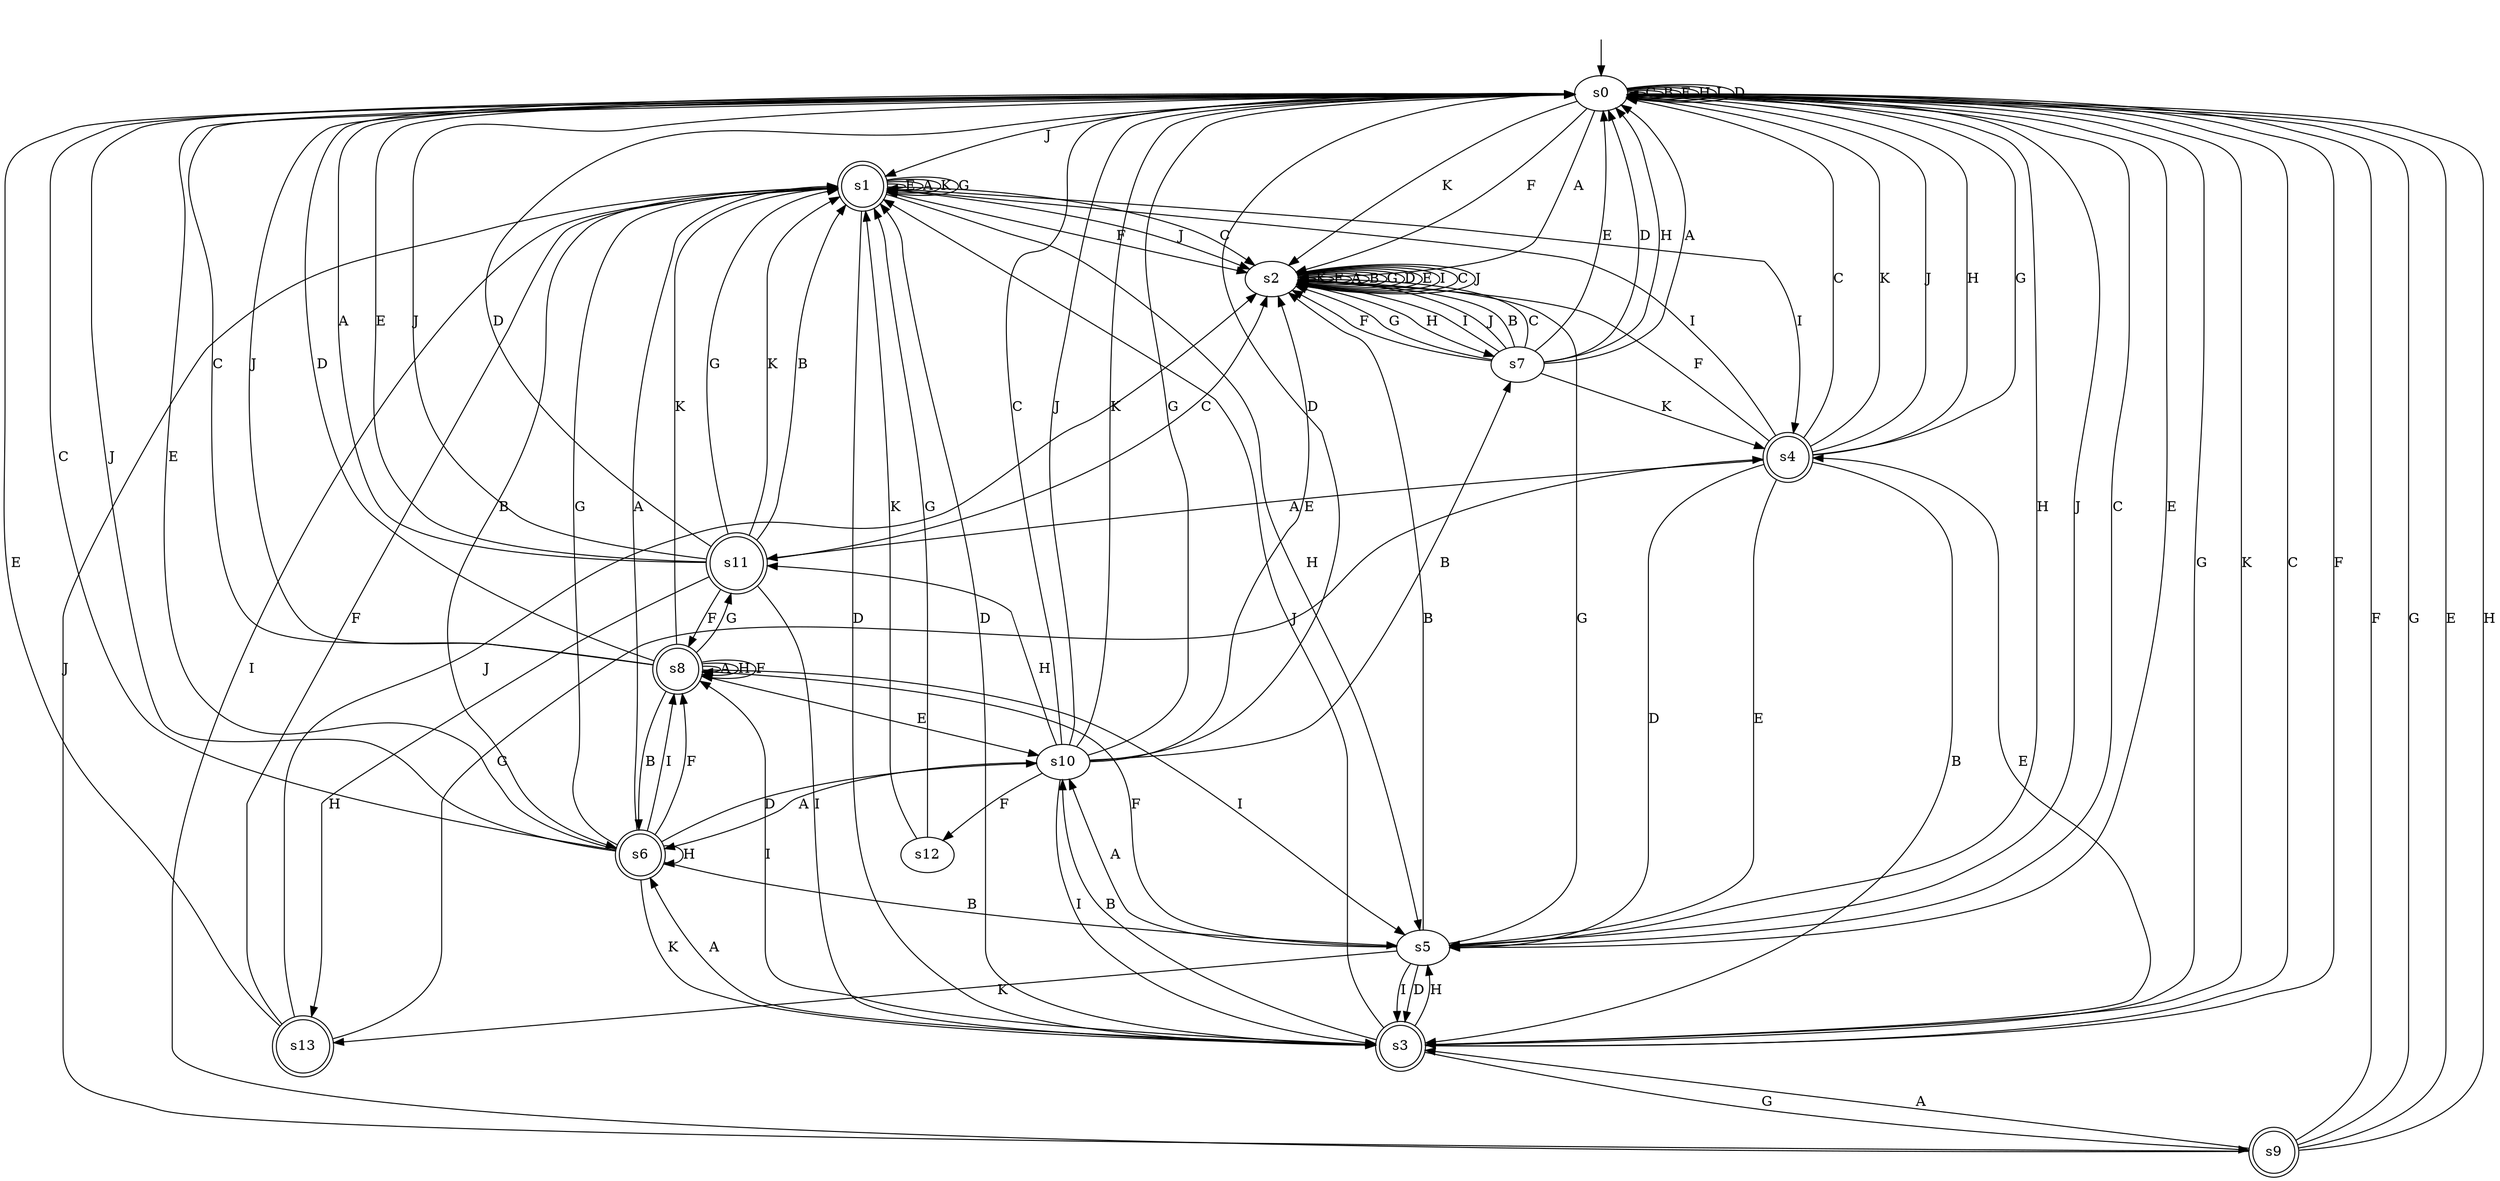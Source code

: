 digraph "output/model" {
s0 [label=s0];
s1 [label=s1, shape=doublecircle];
s2 [label=s2];
s3 [label=s3, shape=doublecircle];
s4 [label=s4, shape=doublecircle];
s5 [label=s5];
s6 [label=s6, shape=doublecircle];
s7 [label=s7];
s8 [label=s8, shape=doublecircle];
s9 [label=s9, shape=doublecircle];
s10 [label=s10];
s11 [label=s11, shape=doublecircle];
s12 [label=s12];
s13 [label=s13, shape=doublecircle];
s0 -> s0  [label=C];
s0 -> s0  [label=B];
s0 -> s0  [label=E];
s0 -> s0  [label=H];
s0 -> s0  [label=I];
s0 -> s1  [label=J];
s0 -> s2  [label=A];
s0 -> s2  [label=K];
s0 -> s3  [label=G];
s0 -> s0  [label=D];
s0 -> s2  [label=F];
s1 -> s1  [label=E];
s1 -> s4  [label=I];
s1 -> s1  [label=A];
s1 -> s2  [label=F];
s1 -> s1  [label=K];
s1 -> s3  [label=D];
s1 -> s5  [label=H];
s1 -> s1  [label=G];
s1 -> s2  [label=J];
s1 -> s6  [label=B];
s1 -> s2  [label=C];
s2 -> s2  [label=K];
s2 -> s2  [label=F];
s2 -> s2  [label=A];
s2 -> s2  [label=B];
s2 -> s2  [label=G];
s2 -> s2  [label=D];
s2 -> s2  [label=E];
s2 -> s2  [label=I];
s2 -> s2  [label=C];
s2 -> s2  [label=J];
s2 -> s7  [label=H];
s3 -> s8  [label=I];
s3 -> s4  [label=E];
s3 -> s0  [label=K];
s3 -> s0  [label=C];
s3 -> s5  [label=H];
s3 -> s6  [label=A];
s3 -> s0  [label=F];
s3 -> s1  [label=D];
s3 -> s9  [label=G];
s3 -> s10  [label=B];
s3 -> s1  [label=J];
s4 -> s5  [label=D];
s4 -> s5  [label=E];
s4 -> s0  [label=C];
s4 -> s0  [label=K];
s4 -> s3  [label=B];
s4 -> s0  [label=J];
s4 -> s2  [label=F];
s4 -> s0  [label=H];
s4 -> s0  [label=G];
s4 -> s1  [label=I];
s4 -> s11  [label=A];
s5 -> s8  [label=F];
s5 -> s3  [label=D];
s5 -> s2  [label=B];
s5 -> s10  [label=A];
s5 -> s2  [label=G];
s5 -> s3  [label=I];
s5 -> s13  [label=K];
s5 -> s0  [label=H];
s5 -> s0  [label=J];
s5 -> s0  [label=C];
s5 -> s0  [label=E];
s6 -> s6  [label=H];
s6 -> s8  [label=I];
s6 -> s1  [label=G];
s6 -> s10  [label=D];
s6 -> s0  [label=J];
s6 -> s5  [label=B];
s6 -> s8  [label=F];
s6 -> s1  [label=A];
s6 -> s3  [label=K];
s6 -> s0  [label=E];
s6 -> s0  [label=C];
s7 -> s2  [label=I];
s7 -> s0  [label=D];
s7 -> s0  [label=H];
s7 -> s0  [label=A];
s7 -> s2  [label=J];
s7 -> s4  [label=K];
s7 -> s0  [label=E];
s7 -> s2  [label=B];
s7 -> s2  [label=C];
s7 -> s2  [label=F];
s7 -> s2  [label=G];
s8 -> s5  [label=I];
s8 -> s0  [label=D];
s8 -> s1  [label=K];
s8 -> s8  [label=A];
s8 -> s11  [label=G];
s8 -> s10  [label=E];
s8 -> s8  [label=H];
s8 -> s6  [label=B];
s8 -> s0  [label=C];
s8 -> s0  [label=J];
s8 -> s8  [label=F];
s9 -> s3  [label=A];
s9 -> s0  [label=F];
s9 -> s0  [label=G];
s9 -> s0  [label=E];
s9 -> s1  [label=J];
s9 -> s1  [label=I];
s9 -> s0  [label=H];
s10 -> s3  [label=I];
s10 -> s6  [label=A];
s10 -> s2  [label=E];
s10 -> s12  [label=F];
s10 -> s0  [label=C];
s10 -> s11  [label=H];
s10 -> s0  [label=J];
s10 -> s0  [label=K];
s10 -> s7  [label=B];
s10 -> s0  [label=G];
s10 -> s0  [label=D];
s11 -> s2  [label=C];
s11 -> s0  [label=D];
s11 -> s0  [label=A];
s11 -> s1  [label=G];
s11 -> s13  [label=H];
s11 -> s8  [label=F];
s11 -> s0  [label=E];
s11 -> s3  [label=I];
s11 -> s0  [label=J];
s11 -> s1  [label=K];
s11 -> s1  [label=B];
s12 -> s1  [label=K];
s12 -> s1  [label=G];
s13 -> s1  [label=F];
s13 -> s4  [label=G];
s13 -> s0  [label=E];
s13 -> s2  [label=J];
__start0 [label="", shape=none];
__start0 -> s0  [label=""];
}
